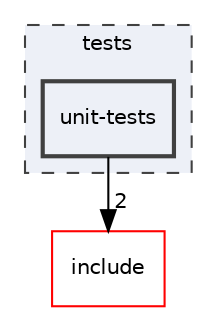 digraph "tests/unit-tests"
{
 // LATEX_PDF_SIZE
  edge [fontname="Helvetica",fontsize="10",labelfontname="Helvetica",labelfontsize="10"];
  node [fontname="Helvetica",fontsize="10",shape=record];
  compound=true
  subgraph clusterdir_59425e443f801f1f2fd8bbe4959a3ccf {
    graph [ bgcolor="#edf0f7", pencolor="grey25", style="filled,dashed,", label="tests", fontname="Helvetica", fontsize="10", URL="dir_59425e443f801f1f2fd8bbe4959a3ccf.html"]
  dir_f1dd7b80b3f807d25a8b0bfc7fde9160 [shape=box, label="unit-tests", style="filled,bold,", fillcolor="#edf0f7", color="grey25", URL="dir_f1dd7b80b3f807d25a8b0bfc7fde9160.html"];
  }
  dir_d44c64559bbebec7f509842c48db8b23 [shape=box, label="include", style="", fillcolor="#edf0f7", color="red", URL="dir_d44c64559bbebec7f509842c48db8b23.html"];
  dir_f1dd7b80b3f807d25a8b0bfc7fde9160->dir_d44c64559bbebec7f509842c48db8b23 [headlabel="2", labeldistance=1.5 headhref="dir_000010_000007.html"];
}
